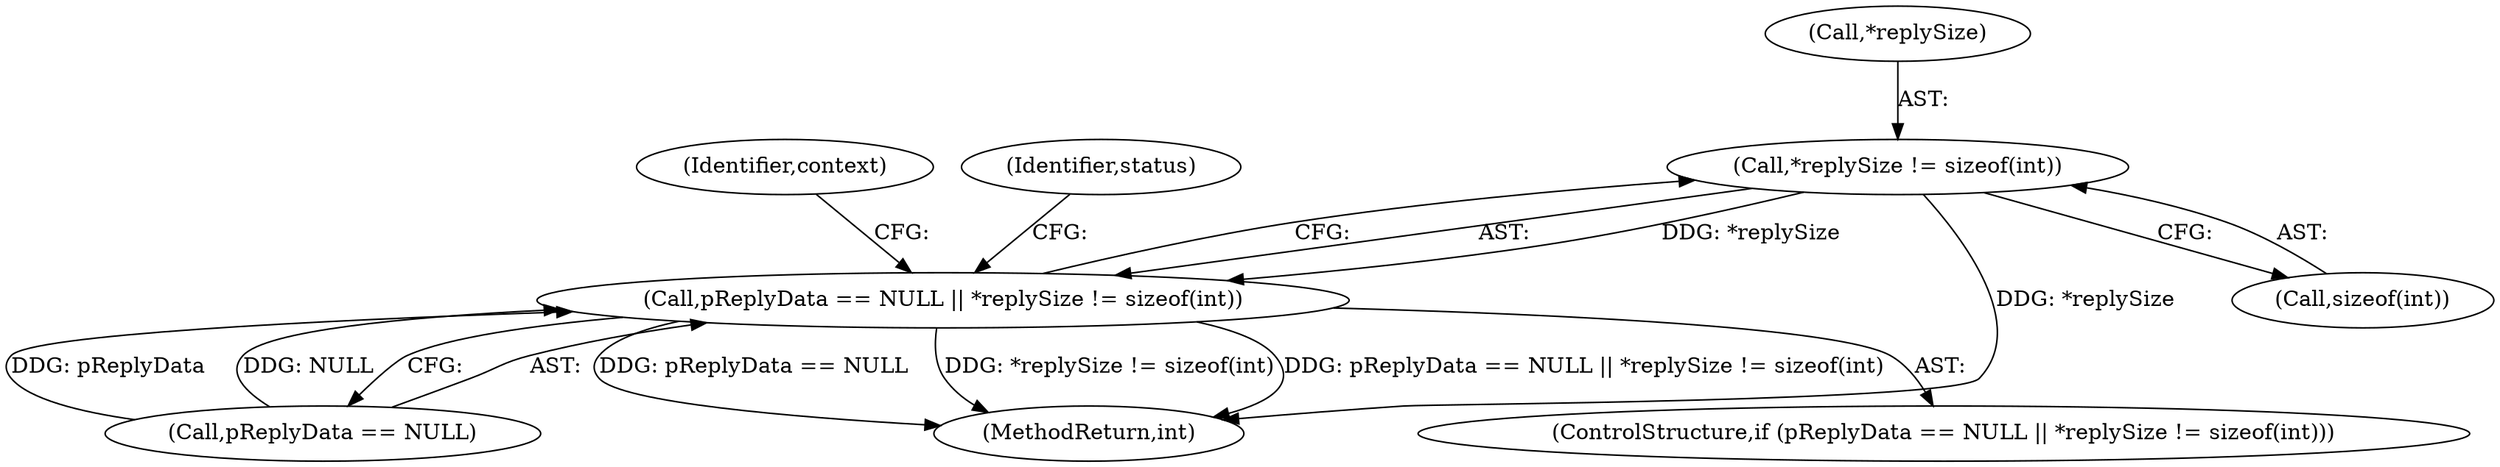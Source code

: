 digraph "0_Android_073a80800f341325932c66818ce4302b312909a4@API" {
"1000158" [label="(Call,*replySize != sizeof(int))"];
"1000154" [label="(Call,pReplyData == NULL || *replySize != sizeof(int))"];
"1000154" [label="(Call,pReplyData == NULL || *replySize != sizeof(int))"];
"1000159" [label="(Call,*replySize)"];
"1000155" [label="(Call,pReplyData == NULL)"];
"1000172" [label="(Identifier,context)"];
"1000161" [label="(Call,sizeof(int))"];
"1000158" [label="(Call,*replySize != sizeof(int))"];
"1000165" [label="(Identifier,status)"];
"1000725" [label="(MethodReturn,int)"];
"1000153" [label="(ControlStructure,if (pReplyData == NULL || *replySize != sizeof(int)))"];
"1000158" -> "1000154"  [label="AST: "];
"1000158" -> "1000161"  [label="CFG: "];
"1000159" -> "1000158"  [label="AST: "];
"1000161" -> "1000158"  [label="AST: "];
"1000154" -> "1000158"  [label="CFG: "];
"1000158" -> "1000725"  [label="DDG: *replySize"];
"1000158" -> "1000154"  [label="DDG: *replySize"];
"1000154" -> "1000153"  [label="AST: "];
"1000154" -> "1000155"  [label="CFG: "];
"1000155" -> "1000154"  [label="AST: "];
"1000165" -> "1000154"  [label="CFG: "];
"1000172" -> "1000154"  [label="CFG: "];
"1000154" -> "1000725"  [label="DDG: pReplyData == NULL"];
"1000154" -> "1000725"  [label="DDG: *replySize != sizeof(int)"];
"1000154" -> "1000725"  [label="DDG: pReplyData == NULL || *replySize != sizeof(int)"];
"1000155" -> "1000154"  [label="DDG: pReplyData"];
"1000155" -> "1000154"  [label="DDG: NULL"];
}
